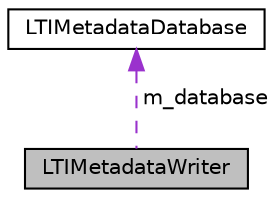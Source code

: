 digraph "LTIMetadataWriter"
{
  bgcolor="transparent";
  edge [fontname="Helvetica",fontsize="10",labelfontname="Helvetica",labelfontsize="10"];
  node [fontname="Helvetica",fontsize="10",shape=record];
  Node1 [label="LTIMetadataWriter",height=0.2,width=0.4,color="black", fillcolor="grey75", style="filled" fontcolor="black"];
  Node2 -> Node1 [dir="back",color="darkorchid3",fontsize="10",style="dashed",label=" m_database" ,fontname="Helvetica"];
  Node2 [label="LTIMetadataDatabase",height=0.2,width=0.4,color="black",URL="$a00059.html",tooltip="class for storing metadata associated with an image "];
}
